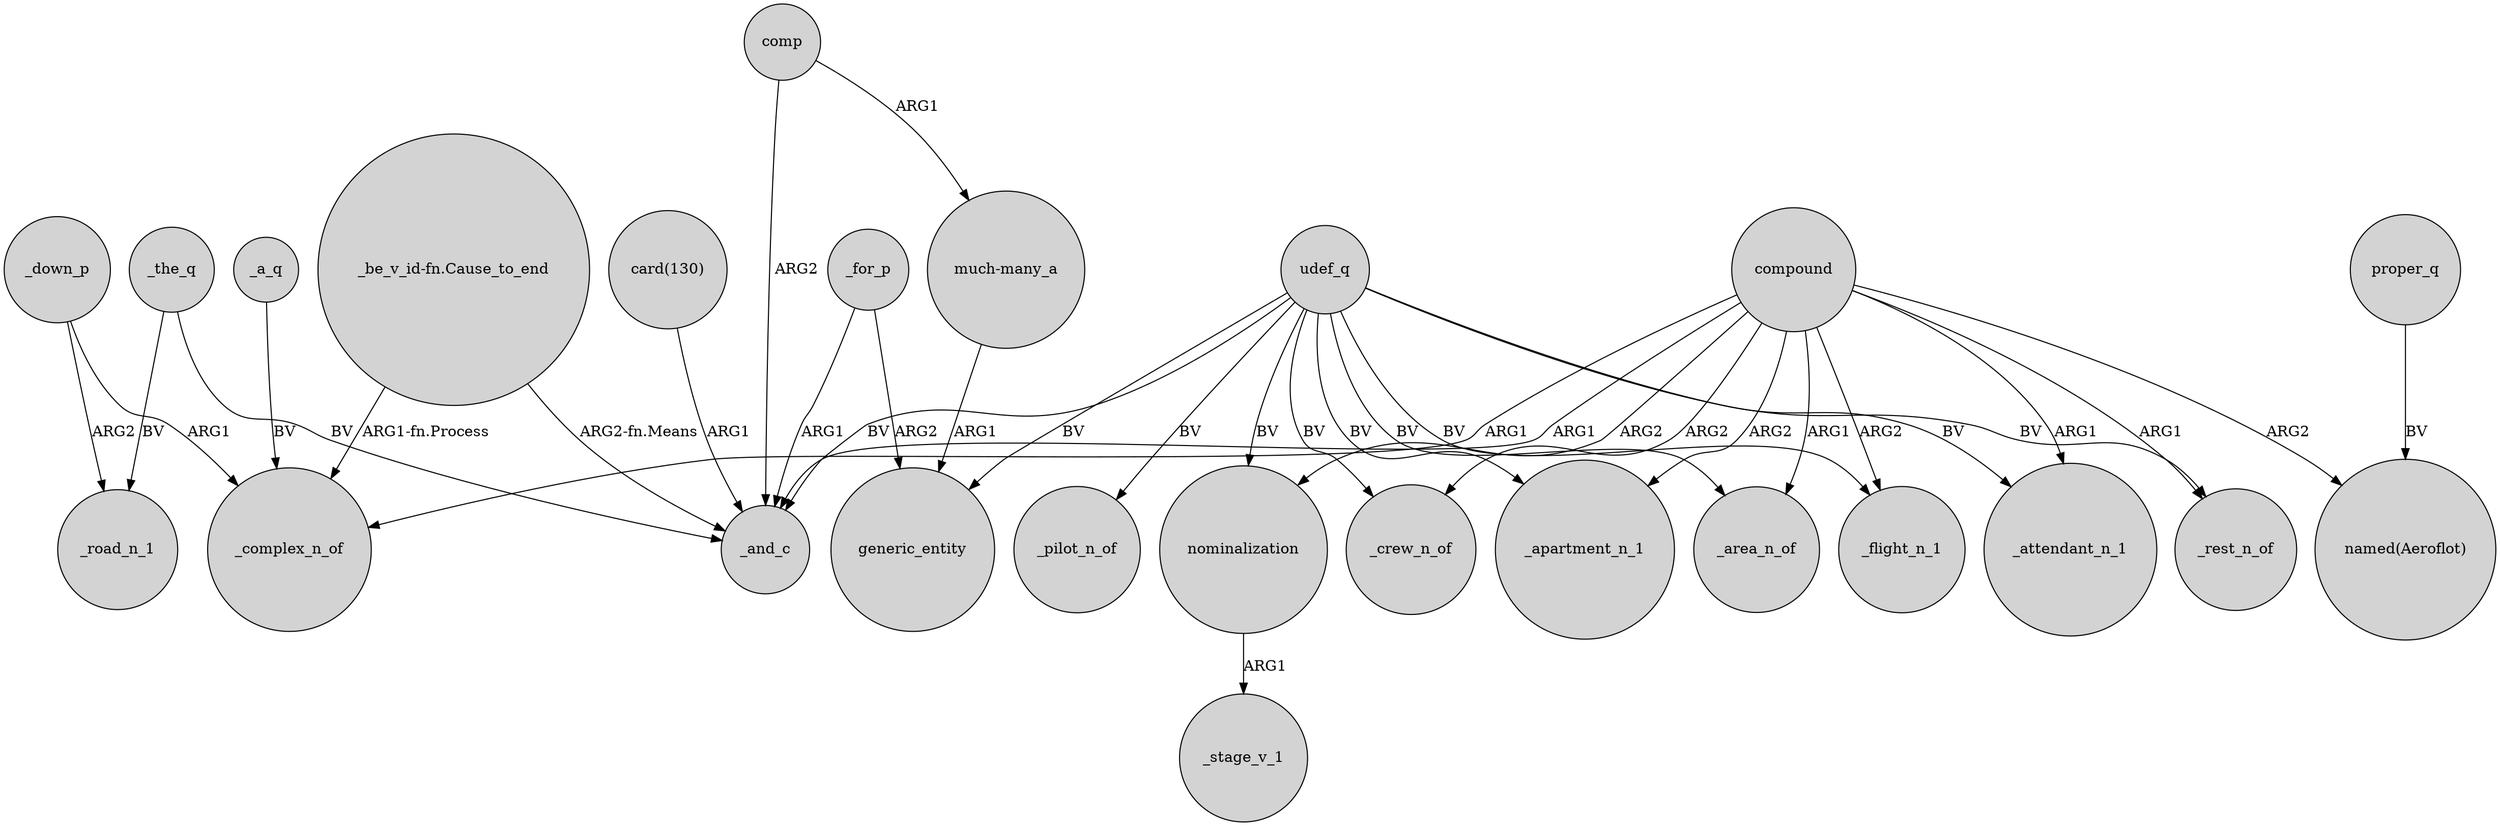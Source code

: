 digraph {
	node [shape=circle style=filled]
	udef_q -> _attendant_n_1 [label=BV]
	_a_q -> _complex_n_of [label=BV]
	udef_q -> _flight_n_1 [label=BV]
	compound -> _and_c [label=ARG1]
	"card(130)" -> _and_c [label=ARG1]
	_for_p -> _and_c [label=ARG1]
	_the_q -> _and_c [label=BV]
	udef_q -> _area_n_of [label=BV]
	udef_q -> nominalization [label=BV]
	"_be_v_id-fn.Cause_to_end" -> _complex_n_of [label="ARG1-fn.Process"]
	_for_p -> generic_entity [label=ARG2]
	udef_q -> _and_c [label=BV]
	udef_q -> generic_entity [label=BV]
	compound -> nominalization [label=ARG2]
	udef_q -> _pilot_n_of [label=BV]
	compound -> _flight_n_1 [label=ARG2]
	udef_q -> _rest_n_of [label=BV]
	compound -> _area_n_of [label=ARG1]
	comp -> "much-many_a" [label=ARG1]
	"much-many_a" -> generic_entity [label=ARG1]
	compound -> _apartment_n_1 [label=ARG2]
	comp -> _and_c [label=ARG2]
	udef_q -> _crew_n_of [label=BV]
	_the_q -> _road_n_1 [label=BV]
	proper_q -> "named(Aeroflot)" [label=BV]
	compound -> _rest_n_of [label=ARG1]
	_down_p -> _road_n_1 [label=ARG2]
	"_be_v_id-fn.Cause_to_end" -> _and_c [label="ARG2-fn.Means"]
	compound -> _crew_n_of [label=ARG2]
	nominalization -> _stage_v_1 [label=ARG1]
	compound -> "named(Aeroflot)" [label=ARG2]
	compound -> _attendant_n_1 [label=ARG1]
	compound -> _complex_n_of [label=ARG1]
	udef_q -> _apartment_n_1 [label=BV]
	_down_p -> _complex_n_of [label=ARG1]
}

